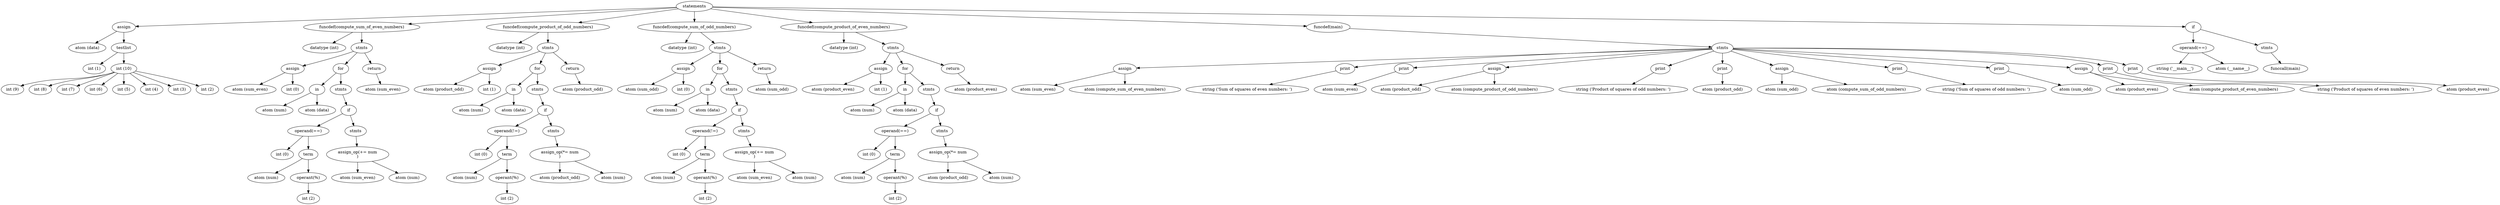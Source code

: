 digraph G {
	statements13 [label = "statements"]
	statements13 -> assign12;
	assign12 [label = "assign"]
	assign12 -> NAME0;
	NAME0 [label = "atom (data)"]
	assign12 -> testlist_comp11;
	testlist_comp11 [label = "testlist"]
	testlist_comp11 -> int1;
	int1 [label = "int (1)"]
	testlist_comp11 -> int10;
	int10 [label = "int (10)"]
	int10 -> int9;
	int9 [label = "int (9)"]
	int10 -> int8;
	int8 [label = "int (8)"]
	int10 -> int7;
	int7 [label = "int (7)"]
	int10 -> int6;
	int6 [label = "int (6)"]
	int10 -> int5;
	int5 [label = "int (5)"]
	int10 -> int4;
	int4 [label = "int (4)"]
	int10 -> int3;
	int3 [label = "int (3)"]
	int10 -> int2;
	int2 [label = "int (2)"]
	statements13 -> funcdef37;
	funcdef37 [label = "funcdef(compute_sum_of_even_numbers)"]
	funcdef37 -> DATA_TYPE14;
	DATA_TYPE14 [label = "datatype (int)"]
	funcdef37 -> stmts18;
	stmts18 [label = "stmts"]
	stmts18 -> assign17;
	assign17 [label = "assign"]
	assign17 -> NAME15;
	NAME15 [label = "atom (sum_even)"]
	assign17 -> int16;
	int16 [label = "int (0)"]
	stmts18 -> for33;
	for33 [label = "for"]
	for33 -> in34;
	in34 [label = "in"]
	in34 -> NAME19;
	NAME19 [label = "atom (num)"]
	in34 -> NAME20;
	NAME20 [label = "atom (data)"]
	for33 -> stmts32;
	stmts32 [label = "stmts"]
	stmts32 -> if31;
	if31 [label = "if"]
	if31 -> operand25;
	operand25 [label = "operand(==)"]
	operand25 -> int26;
	int26 [label = "int (0)"]
	operand25 -> term24;
	term24 [label = "term"]
	term24 -> NAME21;
	NAME21 [label = "atom (num)"]
	term24 -> operand23;
	operand23 [label = "operant(%)"]
	operand23 -> int22;
	int22 [label = "int (2)"]
	if31 -> stmts30;
	stmts30 [label = "stmts"]
	stmts30 -> expr_stmt29;
	expr_stmt29 [label = "assign_op(+= num
)"]
	expr_stmt29 -> NAME27;
	NAME27 [label = "atom (sum_even)"]
	expr_stmt29 -> NAME28;
	NAME28 [label = "atom (num)"]
	stmts18 -> return36;
	return36 [label = "return"]
	return36 -> NAME35;
	NAME35 [label = "atom (sum_even)"]
	statements13 -> funcdef61;
	funcdef61 [label = "funcdef(compute_product_of_odd_numbers)"]
	funcdef61 -> DATA_TYPE38;
	DATA_TYPE38 [label = "datatype (int)"]
	funcdef61 -> stmts42;
	stmts42 [label = "stmts"]
	stmts42 -> assign41;
	assign41 [label = "assign"]
	assign41 -> NAME39;
	NAME39 [label = "atom (product_odd)"]
	assign41 -> int40;
	int40 [label = "int (1)"]
	stmts42 -> for57;
	for57 [label = "for"]
	for57 -> in58;
	in58 [label = "in"]
	in58 -> NAME43;
	NAME43 [label = "atom (num)"]
	in58 -> NAME44;
	NAME44 [label = "atom (data)"]
	for57 -> stmts56;
	stmts56 [label = "stmts"]
	stmts56 -> if55;
	if55 [label = "if"]
	if55 -> operand49;
	operand49 [label = "operand(!=)"]
	operand49 -> int50;
	int50 [label = "int (0)"]
	operand49 -> term48;
	term48 [label = "term"]
	term48 -> NAME45;
	NAME45 [label = "atom (num)"]
	term48 -> operand47;
	operand47 [label = "operant(%)"]
	operand47 -> int46;
	int46 [label = "int (2)"]
	if55 -> stmts54;
	stmts54 [label = "stmts"]
	stmts54 -> expr_stmt53;
	expr_stmt53 [label = "assign_op(*= num
)"]
	expr_stmt53 -> NAME51;
	NAME51 [label = "atom (product_odd)"]
	expr_stmt53 -> NAME52;
	NAME52 [label = "atom (num)"]
	stmts42 -> return60;
	return60 [label = "return"]
	return60 -> NAME59;
	NAME59 [label = "atom (product_odd)"]
	statements13 -> funcdef85;
	funcdef85 [label = "funcdef(compute_sum_of_odd_numbers)"]
	funcdef85 -> DATA_TYPE62;
	DATA_TYPE62 [label = "datatype (int)"]
	funcdef85 -> stmts66;
	stmts66 [label = "stmts"]
	stmts66 -> assign65;
	assign65 [label = "assign"]
	assign65 -> NAME63;
	NAME63 [label = "atom (sum_odd)"]
	assign65 -> int64;
	int64 [label = "int (0)"]
	stmts66 -> for81;
	for81 [label = "for"]
	for81 -> in82;
	in82 [label = "in"]
	in82 -> NAME67;
	NAME67 [label = "atom (num)"]
	in82 -> NAME68;
	NAME68 [label = "atom (data)"]
	for81 -> stmts80;
	stmts80 [label = "stmts"]
	stmts80 -> if79;
	if79 [label = "if"]
	if79 -> operand73;
	operand73 [label = "operand(!=)"]
	operand73 -> int74;
	int74 [label = "int (0)"]
	operand73 -> term72;
	term72 [label = "term"]
	term72 -> NAME69;
	NAME69 [label = "atom (num)"]
	term72 -> operand71;
	operand71 [label = "operant(%)"]
	operand71 -> int70;
	int70 [label = "int (2)"]
	if79 -> stmts78;
	stmts78 [label = "stmts"]
	stmts78 -> expr_stmt77;
	expr_stmt77 [label = "assign_op(+= num
)"]
	expr_stmt77 -> NAME75;
	NAME75 [label = "atom (sum_even)"]
	expr_stmt77 -> NAME76;
	NAME76 [label = "atom (num)"]
	stmts66 -> return84;
	return84 [label = "return"]
	return84 -> NAME83;
	NAME83 [label = "atom (sum_odd)"]
	statements13 -> funcdef109;
	funcdef109 [label = "funcdef(compute_product_of_even_numbers)"]
	funcdef109 -> DATA_TYPE86;
	DATA_TYPE86 [label = "datatype (int)"]
	funcdef109 -> stmts90;
	stmts90 [label = "stmts"]
	stmts90 -> assign89;
	assign89 [label = "assign"]
	assign89 -> NAME87;
	NAME87 [label = "atom (product_even)"]
	assign89 -> int88;
	int88 [label = "int (1)"]
	stmts90 -> for105;
	for105 [label = "for"]
	for105 -> in106;
	in106 [label = "in"]
	in106 -> NAME91;
	NAME91 [label = "atom (num)"]
	in106 -> NAME92;
	NAME92 [label = "atom (data)"]
	for105 -> stmts104;
	stmts104 [label = "stmts"]
	stmts104 -> if103;
	if103 [label = "if"]
	if103 -> operand97;
	operand97 [label = "operand(==)"]
	operand97 -> int98;
	int98 [label = "int (0)"]
	operand97 -> term96;
	term96 [label = "term"]
	term96 -> NAME93;
	NAME93 [label = "atom (num)"]
	term96 -> operand95;
	operand95 [label = "operant(%)"]
	operand95 -> int94;
	int94 [label = "int (2)"]
	if103 -> stmts102;
	stmts102 [label = "stmts"]
	stmts102 -> expr_stmt101;
	expr_stmt101 [label = "assign_op(*= num
)"]
	expr_stmt101 -> NAME99;
	NAME99 [label = "atom (product_odd)"]
	expr_stmt101 -> NAME100;
	NAME100 [label = "atom (num)"]
	stmts90 -> return108;
	return108 [label = "return"]
	return108 -> NAME107;
	NAME107 [label = "atom (product_even)"]
	statements13 -> funcdef139;
	funcdef139 [label = "funcdef(main)"]
	funcdef139 -> stmts113;
	stmts113 [label = "stmts"]
	stmts113 -> assign112;
	assign112 [label = "assign"]
	assign112 -> NAME110;
	NAME110 [label = "atom (sum_even)"]
	assign112 -> NAME111;
	NAME111 [label = "atom (compute_sum_of_even_numbers)"]
	stmts113 -> print115;
	print115 [label = "print"]
	print115 -> string114;
	string114 [label = "string ('Sum of squares of even numbers: ')"]
	stmts113 -> print117;
	print117 [label = "print"]
	print117 -> NAME116;
	NAME116 [label = "atom (sum_even)"]
	stmts113 -> assign120;
	assign120 [label = "assign"]
	assign120 -> NAME118;
	NAME118 [label = "atom (product_odd)"]
	assign120 -> NAME119;
	NAME119 [label = "atom (compute_product_of_odd_numbers)"]
	stmts113 -> print122;
	print122 [label = "print"]
	print122 -> string121;
	string121 [label = "string ('Product of squares of odd numbers: ')"]
	stmts113 -> print124;
	print124 [label = "print"]
	print124 -> NAME123;
	NAME123 [label = "atom (product_odd)"]
	stmts113 -> assign127;
	assign127 [label = "assign"]
	assign127 -> NAME125;
	NAME125 [label = "atom (sum_odd)"]
	assign127 -> NAME126;
	NAME126 [label = "atom (compute_sum_of_odd_numbers)"]
	stmts113 -> print129;
	print129 [label = "print"]
	print129 -> string128;
	string128 [label = "string ('Sum of squares of odd numbers: ')"]
	stmts113 -> print131;
	print131 [label = "print"]
	print131 -> NAME130;
	NAME130 [label = "atom (sum_odd)"]
	stmts113 -> assign134;
	assign134 [label = "assign"]
	assign134 -> NAME132;
	NAME132 [label = "atom (product_even)"]
	assign134 -> NAME133;
	NAME133 [label = "atom (compute_product_of_even_numbers)"]
	stmts113 -> print136;
	print136 [label = "print"]
	print136 -> string135;
	string135 [label = "string ('Product of squares of even numbers: ')"]
	stmts113 -> print138;
	print138 [label = "print"]
	print138 -> NAME137;
	NAME137 [label = "atom (product_even)"]
	statements13 -> if145;
	if145 [label = "if"]
	if145 -> operand141;
	operand141 [label = "operand(==)"]
	operand141 -> string142;
	string142 [label = "string ('__main__')"]
	operand141 -> NAME140;
	NAME140 [label = "atom (__name__)"]
	if145 -> stmts144;
	stmts144 [label = "stmts"]
	stmts144 -> funccall143;
	funccall143 [label = "funccall(main)"]
}
